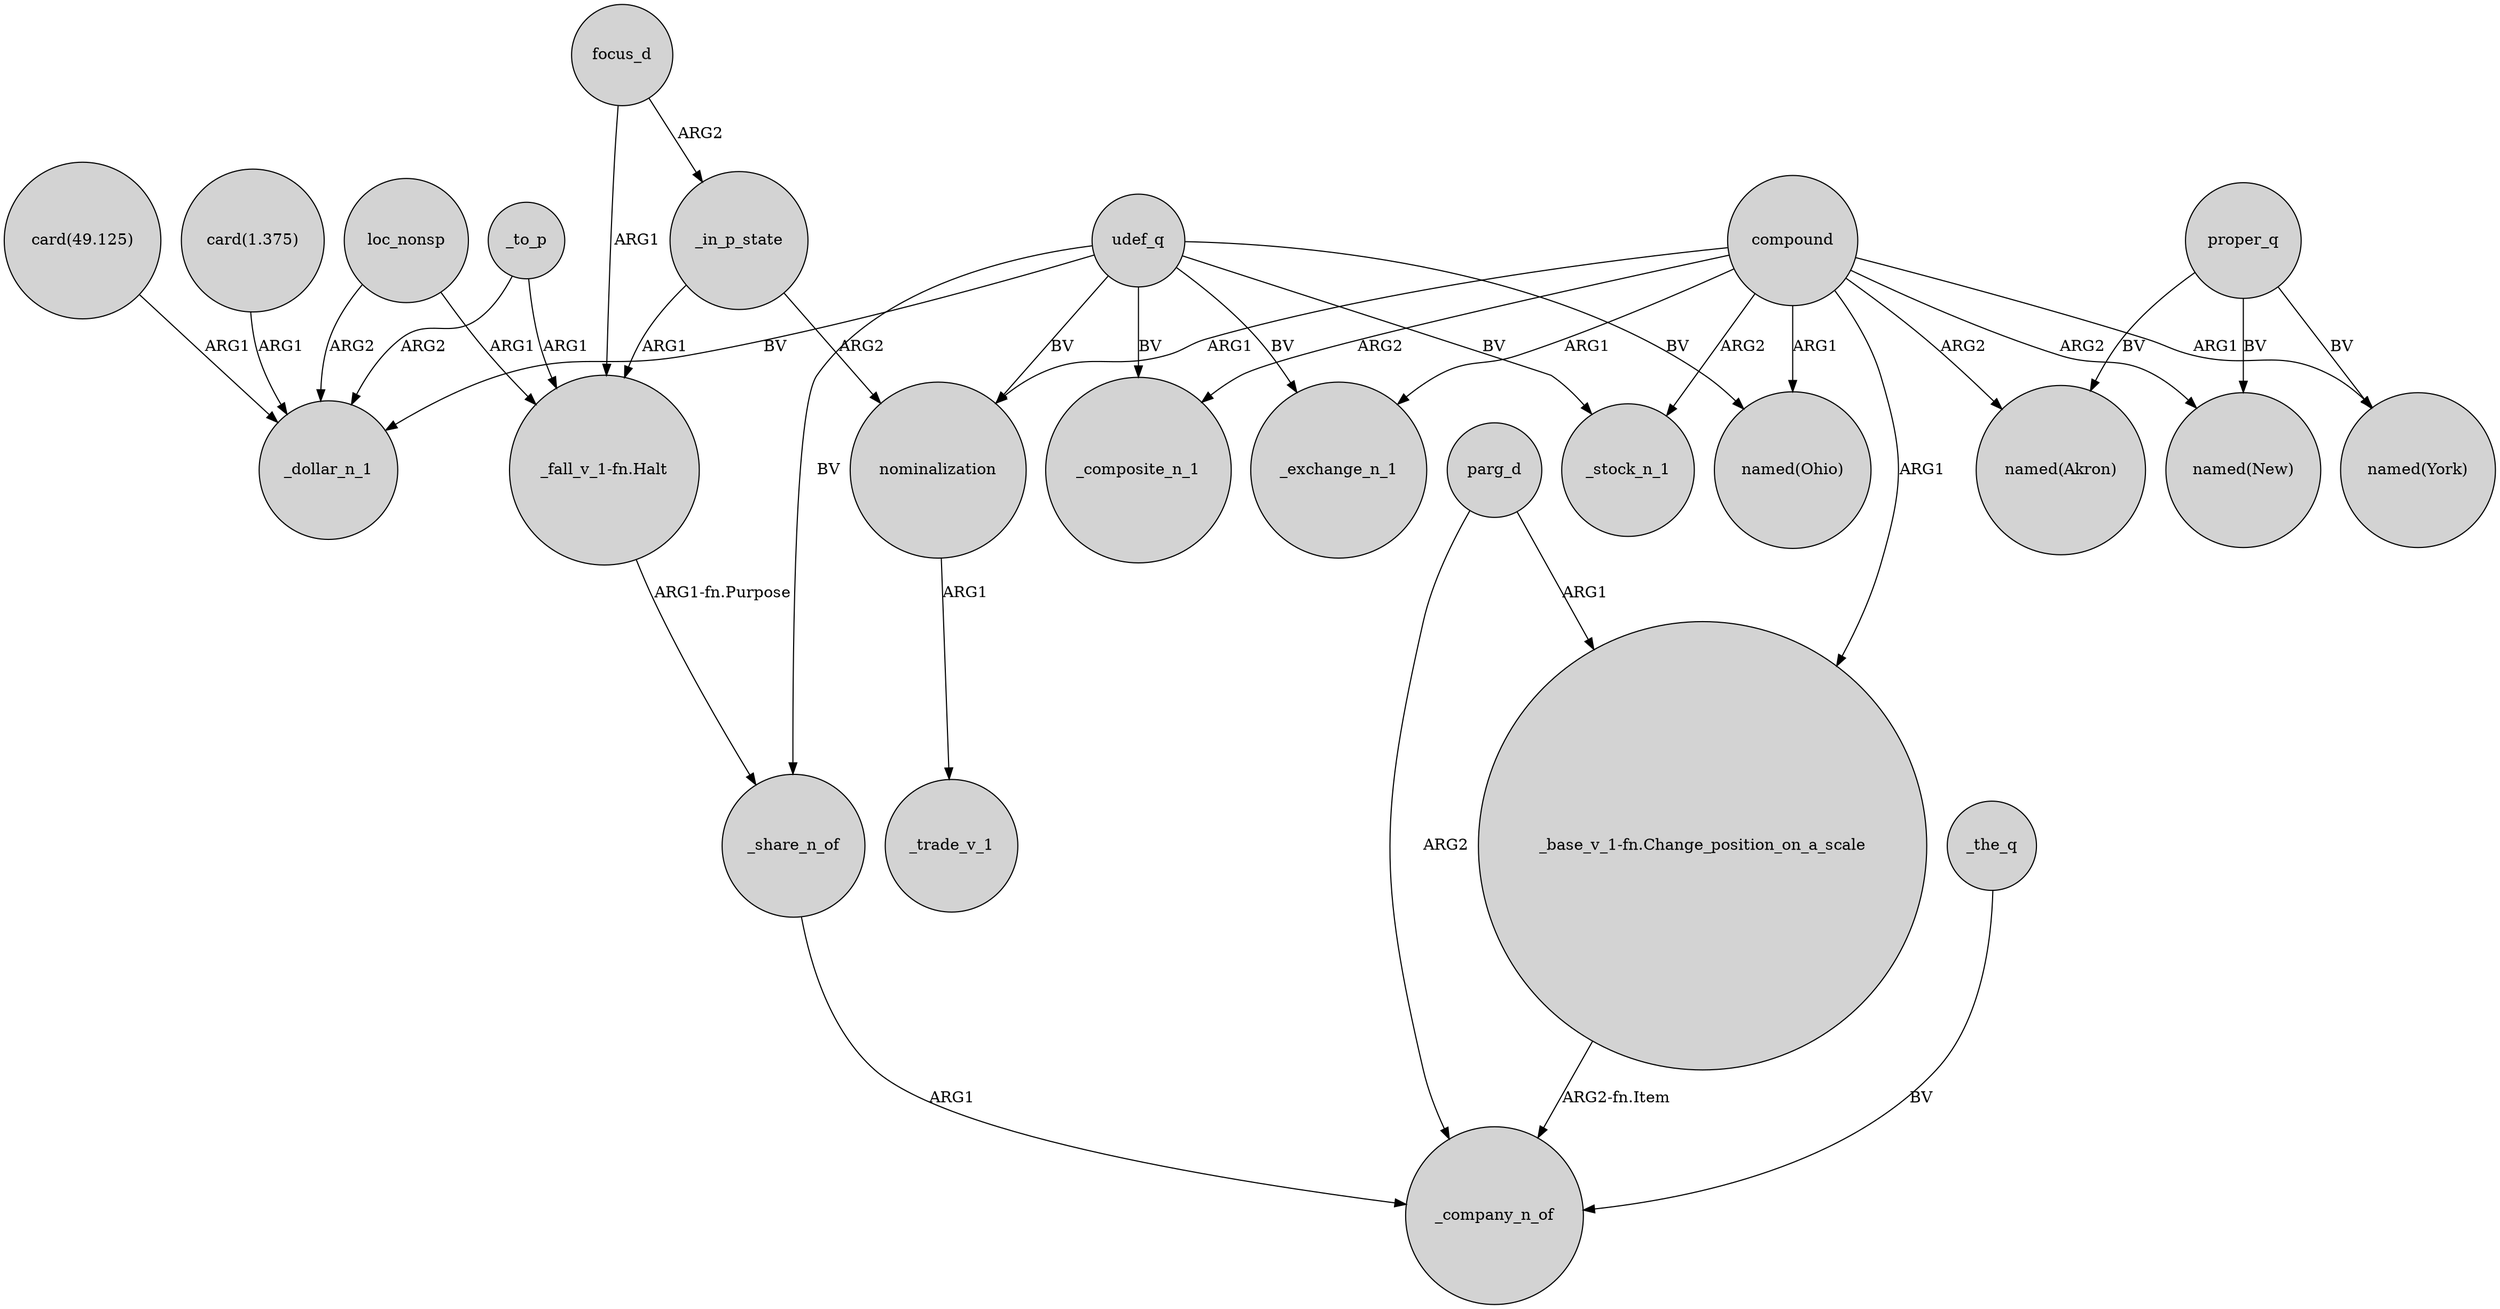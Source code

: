 digraph {
	node [shape=circle style=filled]
	_in_p_state -> nominalization [label=ARG2]
	_share_n_of -> _company_n_of [label=ARG1]
	focus_d -> _in_p_state [label=ARG2]
	loc_nonsp -> _dollar_n_1 [label=ARG2]
	parg_d -> "_base_v_1-fn.Change_position_on_a_scale" [label=ARG1]
	compound -> "named(New)" [label=ARG2]
	focus_d -> "_fall_v_1-fn.Halt" [label=ARG1]
	proper_q -> "named(New)" [label=BV]
	"_base_v_1-fn.Change_position_on_a_scale" -> _company_n_of [label="ARG2-fn.Item"]
	udef_q -> nominalization [label=BV]
	udef_q -> _exchange_n_1 [label=BV]
	parg_d -> _company_n_of [label=ARG2]
	_to_p -> _dollar_n_1 [label=ARG2]
	"_fall_v_1-fn.Halt" -> _share_n_of [label="ARG1-fn.Purpose"]
	compound -> "named(Ohio)" [label=ARG1]
	"card(49.125)" -> _dollar_n_1 [label=ARG1]
	compound -> _exchange_n_1 [label=ARG1]
	proper_q -> "named(York)" [label=BV]
	compound -> nominalization [label=ARG1]
	udef_q -> "named(Ohio)" [label=BV]
	loc_nonsp -> "_fall_v_1-fn.Halt" [label=ARG1]
	udef_q -> _stock_n_1 [label=BV]
	udef_q -> _share_n_of [label=BV]
	compound -> _stock_n_1 [label=ARG2]
	udef_q -> _dollar_n_1 [label=BV]
	_in_p_state -> "_fall_v_1-fn.Halt" [label=ARG1]
	compound -> "_base_v_1-fn.Change_position_on_a_scale" [label=ARG1]
	"card(1.375)" -> _dollar_n_1 [label=ARG1]
	udef_q -> _composite_n_1 [label=BV]
	compound -> "named(York)" [label=ARG1]
	proper_q -> "named(Akron)" [label=BV]
	compound -> _composite_n_1 [label=ARG2]
	_the_q -> _company_n_of [label=BV]
	compound -> "named(Akron)" [label=ARG2]
	_to_p -> "_fall_v_1-fn.Halt" [label=ARG1]
	nominalization -> _trade_v_1 [label=ARG1]
}
